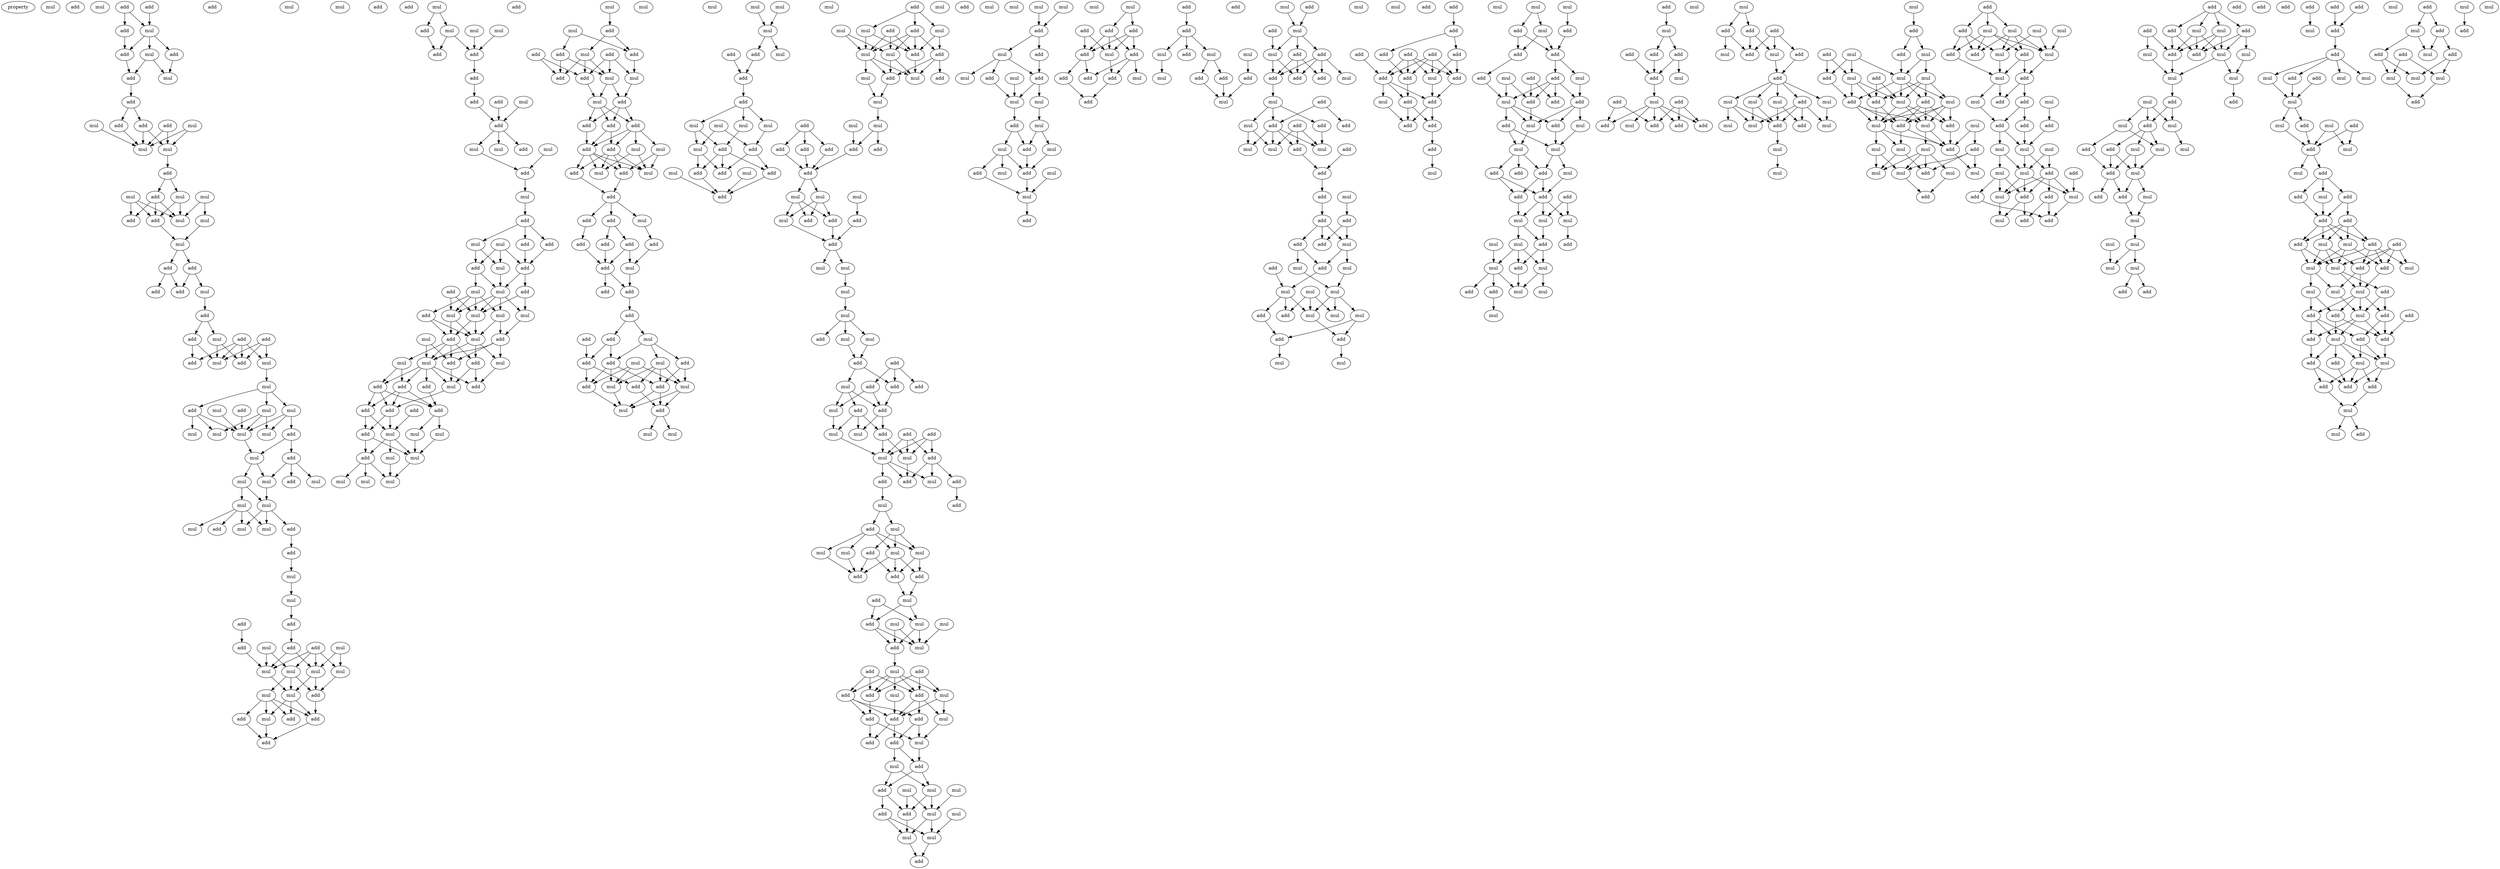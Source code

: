 digraph {
    node [fontcolor=black]
    property [mul=2,lf=1.8]
    0 [ label = mul ];
    1 [ label = add ];
    2 [ label = mul ];
    3 [ label = add ];
    4 [ label = add ];
    5 [ label = add ];
    6 [ label = mul ];
    7 [ label = add ];
    8 [ label = add ];
    9 [ label = mul ];
    10 [ label = add ];
    11 [ label = mul ];
    12 [ label = add ];
    13 [ label = add ];
    14 [ label = mul ];
    15 [ label = add ];
    16 [ label = add ];
    17 [ label = add ];
    18 [ label = mul ];
    19 [ label = mul ];
    20 [ label = mul ];
    21 [ label = add ];
    22 [ label = mul ];
    23 [ label = add ];
    24 [ label = mul ];
    25 [ label = mul ];
    26 [ label = add ];
    27 [ label = mul ];
    28 [ label = add ];
    29 [ label = mul ];
    30 [ label = mul ];
    31 [ label = mul ];
    32 [ label = add ];
    33 [ label = add ];
    34 [ label = mul ];
    35 [ label = mul ];
    36 [ label = add ];
    37 [ label = add ];
    38 [ label = add ];
    39 [ label = mul ];
    40 [ label = add ];
    41 [ label = add ];
    42 [ label = add ];
    43 [ label = mul ];
    44 [ label = mul ];
    45 [ label = add ];
    46 [ label = add ];
    47 [ label = mul ];
    48 [ label = add ];
    49 [ label = add ];
    50 [ label = mul ];
    51 [ label = mul ];
    52 [ label = mul ];
    53 [ label = mul ];
    54 [ label = add ];
    55 [ label = mul ];
    56 [ label = mul ];
    57 [ label = mul ];
    58 [ label = mul ];
    59 [ label = add ];
    60 [ label = add ];
    61 [ label = mul ];
    62 [ label = mul ];
    63 [ label = mul ];
    64 [ label = mul ];
    65 [ label = mul ];
    66 [ label = mul ];
    67 [ label = add ];
    68 [ label = mul ];
    69 [ label = mul ];
    70 [ label = add ];
    71 [ label = add ];
    72 [ label = add ];
    73 [ label = mul ];
    74 [ label = add ];
    75 [ label = mul ];
    76 [ label = add ];
    77 [ label = add ];
    78 [ label = add ];
    79 [ label = mul ];
    80 [ label = add ];
    81 [ label = mul ];
    82 [ label = add ];
    83 [ label = mul ];
    84 [ label = mul ];
    85 [ label = mul ];
    86 [ label = mul ];
    87 [ label = mul ];
    88 [ label = mul ];
    89 [ label = add ];
    90 [ label = mul ];
    91 [ label = add ];
    92 [ label = add ];
    93 [ label = add ];
    94 [ label = add ];
    95 [ label = mul ];
    96 [ label = mul ];
    97 [ label = add ];
    98 [ label = mul ];
    99 [ label = add ];
    100 [ label = mul ];
    101 [ label = add ];
    102 [ label = add ];
    103 [ label = add ];
    104 [ label = add ];
    105 [ label = add ];
    106 [ label = mul ];
    107 [ label = add ];
    108 [ label = mul ];
    109 [ label = add ];
    110 [ label = mul ];
    111 [ label = mul ];
    112 [ label = add ];
    113 [ label = mul ];
    114 [ label = add ];
    115 [ label = add ];
    116 [ label = mul ];
    117 [ label = mul ];
    118 [ label = add ];
    119 [ label = mul ];
    120 [ label = add ];
    121 [ label = add ];
    122 [ label = add ];
    123 [ label = mul ];
    124 [ label = mul ];
    125 [ label = add ];
    126 [ label = mul ];
    127 [ label = add ];
    128 [ label = mul ];
    129 [ label = mul ];
    130 [ label = mul ];
    131 [ label = add ];
    132 [ label = mul ];
    133 [ label = add ];
    134 [ label = mul ];
    135 [ label = add ];
    136 [ label = mul ];
    137 [ label = mul ];
    138 [ label = add ];
    139 [ label = mul ];
    140 [ label = add ];
    141 [ label = mul ];
    142 [ label = add ];
    143 [ label = add ];
    144 [ label = add ];
    145 [ label = add ];
    146 [ label = add ];
    147 [ label = add ];
    148 [ label = add ];
    149 [ label = mul ];
    150 [ label = mul ];
    151 [ label = mul ];
    152 [ label = add ];
    153 [ label = add ];
    154 [ label = mul ];
    155 [ label = mul ];
    156 [ label = mul ];
    157 [ label = mul ];
    158 [ label = mul ];
    159 [ label = mul ];
    160 [ label = add ];
    161 [ label = mul ];
    162 [ label = add ];
    163 [ label = mul ];
    164 [ label = add ];
    165 [ label = add ];
    166 [ label = add ];
    167 [ label = mul ];
    168 [ label = mul ];
    169 [ label = add ];
    170 [ label = add ];
    171 [ label = mul ];
    172 [ label = add ];
    173 [ label = add ];
    174 [ label = add ];
    175 [ label = add ];
    176 [ label = mul ];
    177 [ label = mul ];
    178 [ label = mul ];
    179 [ label = add ];
    180 [ label = add ];
    181 [ label = mul ];
    182 [ label = mul ];
    183 [ label = add ];
    184 [ label = add ];
    185 [ label = add ];
    186 [ label = add ];
    187 [ label = mul ];
    188 [ label = add ];
    189 [ label = mul ];
    190 [ label = add ];
    191 [ label = add ];
    192 [ label = add ];
    193 [ label = add ];
    194 [ label = mul ];
    195 [ label = add ];
    196 [ label = add ];
    197 [ label = add ];
    198 [ label = add ];
    199 [ label = mul ];
    200 [ label = add ];
    201 [ label = add ];
    202 [ label = add ];
    203 [ label = add ];
    204 [ label = mul ];
    205 [ label = add ];
    206 [ label = mul ];
    207 [ label = add ];
    208 [ label = add ];
    209 [ label = mul ];
    210 [ label = mul ];
    211 [ label = add ];
    212 [ label = mul ];
    213 [ label = add ];
    214 [ label = mul ];
    215 [ label = mul ];
    216 [ label = mul ];
    217 [ label = mul ];
    218 [ label = mul ];
    219 [ label = add ];
    220 [ label = add ];
    221 [ label = mul ];
    222 [ label = add ];
    223 [ label = mul ];
    224 [ label = add ];
    225 [ label = mul ];
    226 [ label = mul ];
    227 [ label = mul ];
    228 [ label = mul ];
    229 [ label = mul ];
    230 [ label = add ];
    231 [ label = add ];
    232 [ label = add ];
    233 [ label = add ];
    234 [ label = mul ];
    235 [ label = mul ];
    236 [ label = add ];
    237 [ label = add ];
    238 [ label = add ];
    239 [ label = mul ];
    240 [ label = add ];
    241 [ label = mul ];
    242 [ label = add ];
    243 [ label = mul ];
    244 [ label = mul ];
    245 [ label = mul ];
    246 [ label = add ];
    247 [ label = add ];
    248 [ label = mul ];
    249 [ label = mul ];
    250 [ label = add ];
    251 [ label = add ];
    252 [ label = mul ];
    253 [ label = mul ];
    254 [ label = mul ];
    255 [ label = mul ];
    256 [ label = add ];
    257 [ label = add ];
    258 [ label = add ];
    259 [ label = add ];
    260 [ label = add ];
    261 [ label = add ];
    262 [ label = add ];
    263 [ label = mul ];
    264 [ label = mul ];
    265 [ label = mul ];
    266 [ label = add ];
    267 [ label = mul ];
    268 [ label = add ];
    269 [ label = add ];
    270 [ label = add ];
    271 [ label = mul ];
    272 [ label = add ];
    273 [ label = mul ];
    274 [ label = mul ];
    275 [ label = mul ];
    276 [ label = mul ];
    277 [ label = add ];
    278 [ label = mul ];
    279 [ label = mul ];
    280 [ label = mul ];
    281 [ label = add ];
    282 [ label = add ];
    283 [ label = add ];
    284 [ label = add ];
    285 [ label = add ];
    286 [ label = mul ];
    287 [ label = add ];
    288 [ label = add ];
    289 [ label = mul ];
    290 [ label = add ];
    291 [ label = mul ];
    292 [ label = mul ];
    293 [ label = add ];
    294 [ label = add ];
    295 [ label = mul ];
    296 [ label = add ];
    297 [ label = mul ];
    298 [ label = add ];
    299 [ label = add ];
    300 [ label = mul ];
    301 [ label = add ];
    302 [ label = add ];
    303 [ label = mul ];
    304 [ label = add ];
    305 [ label = mul ];
    306 [ label = mul ];
    307 [ label = mul ];
    308 [ label = mul ];
    309 [ label = mul ];
    310 [ label = add ];
    311 [ label = add ];
    312 [ label = add ];
    313 [ label = add ];
    314 [ label = mul ];
    315 [ label = add ];
    316 [ label = mul ];
    317 [ label = mul ];
    318 [ label = add ];
    319 [ label = mul ];
    320 [ label = add ];
    321 [ label = mul ];
    322 [ label = add ];
    323 [ label = add ];
    324 [ label = mul ];
    325 [ label = mul ];
    326 [ label = mul ];
    327 [ label = add ];
    328 [ label = add ];
    329 [ label = add ];
    330 [ label = add ];
    331 [ label = add ];
    332 [ label = add ];
    333 [ label = mul ];
    334 [ label = add ];
    335 [ label = add ];
    336 [ label = mul ];
    337 [ label = mul ];
    338 [ label = add ];
    339 [ label = add ];
    340 [ label = mul ];
    341 [ label = mul ];
    342 [ label = mul ];
    343 [ label = add ];
    344 [ label = mul ];
    345 [ label = mul ];
    346 [ label = add ];
    347 [ label = mul ];
    348 [ label = mul ];
    349 [ label = add ];
    350 [ label = mul ];
    351 [ label = mul ];
    352 [ label = add ];
    353 [ label = mul ];
    354 [ label = add ];
    355 [ label = mul ];
    356 [ label = mul ];
    357 [ label = mul ];
    358 [ label = add ];
    359 [ label = add ];
    360 [ label = mul ];
    361 [ label = mul ];
    362 [ label = add ];
    363 [ label = mul ];
    364 [ label = mul ];
    365 [ label = mul ];
    366 [ label = add ];
    367 [ label = add ];
    368 [ label = mul ];
    369 [ label = add ];
    370 [ label = mul ];
    371 [ label = mul ];
    372 [ label = add ];
    373 [ label = mul ];
    374 [ label = add ];
    375 [ label = add ];
    376 [ label = add ];
    377 [ label = mul ];
    378 [ label = add ];
    379 [ label = add ];
    380 [ label = mul ];
    381 [ label = add ];
    382 [ label = add ];
    383 [ label = add ];
    384 [ label = add ];
    385 [ label = add ];
    386 [ label = add ];
    387 [ label = add ];
    388 [ label = mul ];
    389 [ label = add ];
    390 [ label = mul ];
    391 [ label = mul ];
    392 [ label = add ];
    393 [ label = add ];
    394 [ label = add ];
    395 [ label = mul ];
    396 [ label = mul ];
    397 [ label = mul ];
    398 [ label = add ];
    399 [ label = add ];
    400 [ label = mul ];
    401 [ label = mul ];
    402 [ label = add ];
    403 [ label = mul ];
    404 [ label = add ];
    405 [ label = add ];
    406 [ label = add ];
    407 [ label = mul ];
    408 [ label = add ];
    409 [ label = mul ];
    410 [ label = add ];
    411 [ label = add ];
    412 [ label = add ];
    413 [ label = mul ];
    414 [ label = add ];
    415 [ label = add ];
    416 [ label = add ];
    417 [ label = mul ];
    418 [ label = mul ];
    419 [ label = mul ];
    420 [ label = add ];
    421 [ label = add ];
    422 [ label = mul ];
    423 [ label = add ];
    424 [ label = mul ];
    425 [ label = add ];
    426 [ label = add ];
    427 [ label = add ];
    428 [ label = mul ];
    429 [ label = add ];
    430 [ label = mul ];
    431 [ label = add ];
    432 [ label = add ];
    433 [ label = mul ];
    434 [ label = mul ];
    435 [ label = mul ];
    436 [ label = mul ];
    437 [ label = mul ];
    438 [ label = mul ];
    439 [ label = mul ];
    440 [ label = add ];
    441 [ label = add ];
    442 [ label = add ];
    443 [ label = add ];
    444 [ label = mul ];
    445 [ label = add ];
    446 [ label = mul ];
    447 [ label = add ];
    448 [ label = add ];
    449 [ label = add ];
    450 [ label = add ];
    451 [ label = add ];
    452 [ label = add ];
    453 [ label = add ];
    454 [ label = mul ];
    455 [ label = add ];
    456 [ label = add ];
    457 [ label = add ];
    458 [ label = mul ];
    459 [ label = add ];
    460 [ label = add ];
    461 [ label = add ];
    462 [ label = add ];
    463 [ label = mul ];
    464 [ label = add ];
    465 [ label = mul ];
    466 [ label = mul ];
    467 [ label = mul ];
    468 [ label = add ];
    469 [ label = add ];
    470 [ label = mul ];
    471 [ label = add ];
    472 [ label = add ];
    473 [ label = add ];
    474 [ label = add ];
    475 [ label = add ];
    476 [ label = mul ];
    477 [ label = mul ];
    478 [ label = add ];
    479 [ label = add ];
    480 [ label = mul ];
    481 [ label = add ];
    482 [ label = add ];
    483 [ label = add ];
    484 [ label = mul ];
    485 [ label = mul ];
    486 [ label = mul ];
    487 [ label = mul ];
    488 [ label = add ];
    489 [ label = add ];
    490 [ label = add ];
    491 [ label = mul ];
    492 [ label = add ];
    493 [ label = add ];
    494 [ label = add ];
    495 [ label = mul ];
    496 [ label = mul ];
    497 [ label = mul ];
    498 [ label = mul ];
    499 [ label = add ];
    500 [ label = add ];
    501 [ label = mul ];
    502 [ label = mul ];
    503 [ label = add ];
    504 [ label = mul ];
    505 [ label = mul ];
    506 [ label = mul ];
    507 [ label = add ];
    508 [ label = add ];
    509 [ label = mul ];
    510 [ label = add ];
    511 [ label = mul ];
    512 [ label = add ];
    513 [ label = add ];
    514 [ label = add ];
    515 [ label = mul ];
    516 [ label = add ];
    517 [ label = mul ];
    518 [ label = mul ];
    519 [ label = add ];
    520 [ label = add ];
    521 [ label = add ];
    522 [ label = add ];
    523 [ label = add ];
    524 [ label = mul ];
    525 [ label = add ];
    526 [ label = mul ];
    527 [ label = add ];
    528 [ label = add ];
    529 [ label = add ];
    530 [ label = add ];
    531 [ label = mul ];
    532 [ label = mul ];
    533 [ label = add ];
    534 [ label = add ];
    535 [ label = mul ];
    536 [ label = mul ];
    537 [ label = mul ];
    538 [ label = mul ];
    539 [ label = add ];
    540 [ label = add ];
    541 [ label = mul ];
    542 [ label = mul ];
    543 [ label = add ];
    544 [ label = mul ];
    545 [ label = mul ];
    546 [ label = mul ];
    547 [ label = mul ];
    548 [ label = add ];
    549 [ label = add ];
    550 [ label = add ];
    551 [ label = mul ];
    552 [ label = mul ];
    553 [ label = mul ];
    554 [ label = add ];
    555 [ label = mul ];
    556 [ label = mul ];
    557 [ label = add ];
    558 [ label = add ];
    559 [ label = add ];
    560 [ label = add ];
    561 [ label = mul ];
    562 [ label = mul ];
    563 [ label = add ];
    564 [ label = mul ];
    565 [ label = add ];
    566 [ label = mul ];
    567 [ label = mul ];
    568 [ label = mul ];
    569 [ label = add ];
    570 [ label = mul ];
    571 [ label = mul ];
    572 [ label = add ];
    573 [ label = add ];
    574 [ label = mul ];
    575 [ label = mul ];
    576 [ label = mul ];
    577 [ label = mul ];
    578 [ label = add ];
    579 [ label = add ];
    580 [ label = mul ];
    581 [ label = mul ];
    582 [ label = add ];
    583 [ label = mul ];
    584 [ label = mul ];
    585 [ label = add ];
    586 [ label = mul ];
    587 [ label = add ];
    588 [ label = add ];
    589 [ label = mul ];
    590 [ label = mul ];
    591 [ label = add ];
    592 [ label = mul ];
    593 [ label = add ];
    594 [ label = add ];
    595 [ label = mul ];
    596 [ label = add ];
    597 [ label = add ];
    598 [ label = add ];
    599 [ label = mul ];
    600 [ label = mul ];
    601 [ label = mul ];
    602 [ label = mul ];
    603 [ label = add ];
    604 [ label = mul ];
    605 [ label = add ];
    606 [ label = add ];
    607 [ label = add ];
    608 [ label = mul ];
    609 [ label = add ];
    610 [ label = mul ];
    611 [ label = add ];
    612 [ label = mul ];
    613 [ label = add ];
    614 [ label = add ];
    615 [ label = add ];
    616 [ label = mul ];
    617 [ label = add ];
    618 [ label = mul ];
    619 [ label = add ];
    620 [ label = add ];
    621 [ label = mul ];
    622 [ label = mul ];
    623 [ label = mul ];
    624 [ label = add ];
    625 [ label = mul ];
    626 [ label = mul ];
    627 [ label = add ];
    628 [ label = add ];
    629 [ label = mul ];
    630 [ label = add ];
    631 [ label = add ];
    632 [ label = mul ];
    633 [ label = mul ];
    634 [ label = add ];
    635 [ label = mul ];
    636 [ label = add ];
    637 [ label = mul ];
    638 [ label = add ];
    639 [ label = mul ];
    640 [ label = add ];
    641 [ label = mul ];
    642 [ label = add ];
    643 [ label = add ];
    644 [ label = mul ];
    645 [ label = mul ];
    646 [ label = add ];
    647 [ label = mul ];
    648 [ label = add ];
    649 [ label = mul ];
    650 [ label = mul ];
    651 [ label = mul ];
    652 [ label = mul ];
    653 [ label = add ];
    654 [ label = add ];
    655 [ label = add ];
    656 [ label = add ];
    657 [ label = add ];
    658 [ label = add ];
    659 [ label = mul ];
    660 [ label = add ];
    661 [ label = mul ];
    662 [ label = mul ];
    663 [ label = add ];
    664 [ label = mul ];
    665 [ label = mul ];
    666 [ label = mul ];
    667 [ label = mul ];
    668 [ label = add ];
    669 [ label = add ];
    670 [ label = mul ];
    671 [ label = add ];
    672 [ label = mul ];
    673 [ label = add ];
    674 [ label = add ];
    675 [ label = mul ];
    676 [ label = add ];
    677 [ label = add ];
    678 [ label = add ];
    679 [ label = add ];
    680 [ label = add ];
    681 [ label = mul ];
    682 [ label = mul ];
    683 [ label = add ];
    684 [ label = add ];
    685 [ label = mul ];
    686 [ label = mul ];
    687 [ label = mul ];
    688 [ label = add ];
    689 [ label = add ];
    690 [ label = mul ];
    691 [ label = mul ];
    692 [ label = mul ];
    693 [ label = add ];
    694 [ label = add ];
    695 [ label = add ];
    696 [ label = add ];
    697 [ label = mul ];
    698 [ label = add ];
    699 [ label = add ];
    700 [ label = add ];
    701 [ label = mul ];
    702 [ label = add ];
    703 [ label = mul ];
    704 [ label = mul ];
    705 [ label = add ];
    706 [ label = add ];
    707 [ label = add ];
    708 [ label = add ];
    709 [ label = mul ];
    710 [ label = mul ];
    711 [ label = add ];
    712 [ label = add ];
    713 [ label = add ];
    714 [ label = mul ];
    715 [ label = add ];
    716 [ label = mul ];
    717 [ label = add ];
    718 [ label = add ];
    719 [ label = mul ];
    720 [ label = mul ];
    721 [ label = mul ];
    722 [ label = add ];
    723 [ label = mul ];
    724 [ label = mul ];
    725 [ label = add ];
    3 -> 5 [ name = 0 ];
    3 -> 6 [ name = 1 ];
    4 -> 6 [ name = 2 ];
    5 -> 8 [ name = 3 ];
    6 -> 7 [ name = 4 ];
    6 -> 8 [ name = 5 ];
    6 -> 9 [ name = 6 ];
    7 -> 11 [ name = 7 ];
    8 -> 10 [ name = 8 ];
    9 -> 10 [ name = 9 ];
    9 -> 11 [ name = 10 ];
    10 -> 13 [ name = 11 ];
    13 -> 15 [ name = 12 ];
    13 -> 16 [ name = 13 ];
    14 -> 19 [ name = 14 ];
    14 -> 20 [ name = 15 ];
    15 -> 19 [ name = 16 ];
    16 -> 19 [ name = 17 ];
    16 -> 20 [ name = 18 ];
    17 -> 19 [ name = 19 ];
    17 -> 20 [ name = 20 ];
    18 -> 19 [ name = 21 ];
    20 -> 21 [ name = 22 ];
    21 -> 23 [ name = 23 ];
    21 -> 24 [ name = 24 ];
    22 -> 27 [ name = 25 ];
    22 -> 29 [ name = 26 ];
    23 -> 26 [ name = 27 ];
    23 -> 27 [ name = 28 ];
    23 -> 28 [ name = 29 ];
    24 -> 27 [ name = 30 ];
    24 -> 28 [ name = 31 ];
    25 -> 26 [ name = 32 ];
    25 -> 27 [ name = 33 ];
    25 -> 28 [ name = 34 ];
    28 -> 30 [ name = 35 ];
    29 -> 30 [ name = 36 ];
    30 -> 32 [ name = 37 ];
    30 -> 33 [ name = 38 ];
    32 -> 36 [ name = 39 ];
    32 -> 37 [ name = 40 ];
    33 -> 35 [ name = 41 ];
    33 -> 37 [ name = 42 ];
    35 -> 38 [ name = 43 ];
    38 -> 39 [ name = 44 ];
    38 -> 40 [ name = 45 ];
    39 -> 43 [ name = 46 ];
    39 -> 45 [ name = 47 ];
    40 -> 43 [ name = 48 ];
    40 -> 46 [ name = 49 ];
    41 -> 43 [ name = 50 ];
    41 -> 44 [ name = 51 ];
    41 -> 45 [ name = 52 ];
    42 -> 43 [ name = 53 ];
    42 -> 44 [ name = 54 ];
    42 -> 45 [ name = 55 ];
    42 -> 46 [ name = 56 ];
    44 -> 47 [ name = 57 ];
    47 -> 48 [ name = 58 ];
    47 -> 50 [ name = 59 ];
    47 -> 51 [ name = 60 ];
    48 -> 55 [ name = 61 ];
    48 -> 56 [ name = 62 ];
    48 -> 57 [ name = 63 ];
    49 -> 56 [ name = 64 ];
    50 -> 53 [ name = 65 ];
    50 -> 54 [ name = 66 ];
    50 -> 56 [ name = 67 ];
    51 -> 53 [ name = 68 ];
    51 -> 56 [ name = 69 ];
    51 -> 57 [ name = 70 ];
    52 -> 56 [ name = 71 ];
    54 -> 58 [ name = 72 ];
    54 -> 59 [ name = 73 ];
    56 -> 58 [ name = 74 ];
    58 -> 62 [ name = 75 ];
    58 -> 63 [ name = 76 ];
    59 -> 60 [ name = 77 ];
    59 -> 61 [ name = 78 ];
    59 -> 63 [ name = 79 ];
    62 -> 64 [ name = 80 ];
    62 -> 65 [ name = 81 ];
    63 -> 65 [ name = 82 ];
    64 -> 66 [ name = 83 ];
    64 -> 68 [ name = 84 ];
    64 -> 69 [ name = 85 ];
    64 -> 70 [ name = 86 ];
    65 -> 67 [ name = 87 ];
    65 -> 68 [ name = 88 ];
    65 -> 69 [ name = 89 ];
    67 -> 71 [ name = 90 ];
    71 -> 73 [ name = 91 ];
    73 -> 75 [ name = 92 ];
    75 -> 76 [ name = 93 ];
    76 -> 78 [ name = 94 ];
    77 -> 82 [ name = 95 ];
    78 -> 83 [ name = 96 ];
    78 -> 84 [ name = 97 ];
    79 -> 84 [ name = 98 ];
    79 -> 85 [ name = 99 ];
    80 -> 83 [ name = 100 ];
    80 -> 84 [ name = 101 ];
    80 -> 85 [ name = 102 ];
    80 -> 86 [ name = 103 ];
    81 -> 83 [ name = 104 ];
    81 -> 86 [ name = 105 ];
    82 -> 84 [ name = 106 ];
    83 -> 88 [ name = 107 ];
    83 -> 89 [ name = 108 ];
    84 -> 88 [ name = 109 ];
    85 -> 87 [ name = 110 ];
    85 -> 88 [ name = 111 ];
    85 -> 89 [ name = 112 ];
    86 -> 89 [ name = 113 ];
    87 -> 90 [ name = 114 ];
    87 -> 91 [ name = 115 ];
    87 -> 92 [ name = 116 ];
    87 -> 93 [ name = 117 ];
    88 -> 90 [ name = 118 ];
    88 -> 91 [ name = 119 ];
    88 -> 93 [ name = 120 ];
    89 -> 91 [ name = 121 ];
    90 -> 94 [ name = 122 ];
    91 -> 94 [ name = 123 ];
    92 -> 94 [ name = 124 ];
    95 -> 97 [ name = 125 ];
    95 -> 100 [ name = 126 ];
    96 -> 101 [ name = 127 ];
    97 -> 102 [ name = 128 ];
    98 -> 101 [ name = 129 ];
    100 -> 101 [ name = 130 ];
    100 -> 102 [ name = 131 ];
    101 -> 103 [ name = 132 ];
    103 -> 104 [ name = 133 ];
    104 -> 107 [ name = 134 ];
    105 -> 107 [ name = 135 ];
    106 -> 107 [ name = 136 ];
    107 -> 108 [ name = 137 ];
    107 -> 109 [ name = 138 ];
    107 -> 111 [ name = 139 ];
    110 -> 112 [ name = 140 ];
    111 -> 112 [ name = 141 ];
    112 -> 113 [ name = 142 ];
    113 -> 114 [ name = 143 ];
    114 -> 115 [ name = 144 ];
    114 -> 117 [ name = 145 ];
    114 -> 118 [ name = 146 ];
    115 -> 120 [ name = 147 ];
    116 -> 119 [ name = 148 ];
    116 -> 120 [ name = 149 ];
    116 -> 121 [ name = 150 ];
    117 -> 119 [ name = 151 ];
    117 -> 121 [ name = 152 ];
    118 -> 120 [ name = 153 ];
    119 -> 123 [ name = 154 ];
    120 -> 123 [ name = 155 ];
    120 -> 125 [ name = 156 ];
    121 -> 123 [ name = 157 ];
    121 -> 124 [ name = 158 ];
    122 -> 128 [ name = 159 ];
    122 -> 129 [ name = 160 ];
    123 -> 126 [ name = 161 ];
    123 -> 128 [ name = 162 ];
    123 -> 129 [ name = 163 ];
    123 -> 130 [ name = 164 ];
    124 -> 127 [ name = 165 ];
    124 -> 128 [ name = 166 ];
    124 -> 129 [ name = 167 ];
    124 -> 130 [ name = 168 ];
    125 -> 126 [ name = 169 ];
    125 -> 129 [ name = 170 ];
    126 -> 131 [ name = 171 ];
    127 -> 133 [ name = 172 ];
    127 -> 134 [ name = 173 ];
    128 -> 133 [ name = 174 ];
    128 -> 134 [ name = 175 ];
    129 -> 133 [ name = 176 ];
    129 -> 134 [ name = 177 ];
    130 -> 131 [ name = 178 ];
    130 -> 134 [ name = 179 ];
    131 -> 136 [ name = 180 ];
    131 -> 138 [ name = 181 ];
    131 -> 139 [ name = 182 ];
    132 -> 138 [ name = 183 ];
    132 -> 139 [ name = 184 ];
    133 -> 135 [ name = 185 ];
    133 -> 137 [ name = 186 ];
    133 -> 138 [ name = 187 ];
    133 -> 139 [ name = 188 ];
    134 -> 135 [ name = 189 ];
    134 -> 136 [ name = 190 ];
    134 -> 139 [ name = 191 ];
    135 -> 140 [ name = 192 ];
    135 -> 141 [ name = 193 ];
    136 -> 140 [ name = 194 ];
    137 -> 143 [ name = 195 ];
    137 -> 144 [ name = 196 ];
    138 -> 141 [ name = 197 ];
    139 -> 140 [ name = 198 ];
    139 -> 141 [ name = 199 ];
    139 -> 142 [ name = 200 ];
    139 -> 143 [ name = 201 ];
    139 -> 144 [ name = 202 ];
    141 -> 148 [ name = 203 ];
    142 -> 147 [ name = 204 ];
    143 -> 145 [ name = 205 ];
    143 -> 147 [ name = 206 ];
    143 -> 148 [ name = 207 ];
    144 -> 145 [ name = 208 ];
    144 -> 147 [ name = 209 ];
    144 -> 148 [ name = 210 ];
    145 -> 150 [ name = 211 ];
    145 -> 152 [ name = 212 ];
    146 -> 150 [ name = 213 ];
    147 -> 149 [ name = 214 ];
    147 -> 151 [ name = 215 ];
    148 -> 150 [ name = 216 ];
    148 -> 152 [ name = 217 ];
    149 -> 155 [ name = 218 ];
    150 -> 153 [ name = 219 ];
    150 -> 154 [ name = 220 ];
    150 -> 155 [ name = 221 ];
    151 -> 155 [ name = 222 ];
    152 -> 153 [ name = 223 ];
    152 -> 155 [ name = 224 ];
    153 -> 156 [ name = 225 ];
    153 -> 157 [ name = 226 ];
    153 -> 158 [ name = 227 ];
    154 -> 156 [ name = 228 ];
    155 -> 156 [ name = 229 ];
    159 -> 160 [ name = 230 ];
    160 -> 163 [ name = 231 ];
    160 -> 165 [ name = 232 ];
    161 -> 165 [ name = 233 ];
    161 -> 166 [ name = 234 ];
    162 -> 167 [ name = 235 ];
    162 -> 168 [ name = 236 ];
    162 -> 169 [ name = 237 ];
    163 -> 167 [ name = 238 ];
    163 -> 169 [ name = 239 ];
    163 -> 170 [ name = 240 ];
    164 -> 169 [ name = 241 ];
    164 -> 170 [ name = 242 ];
    165 -> 168 [ name = 243 ];
    166 -> 167 [ name = 244 ];
    166 -> 170 [ name = 245 ];
    167 -> 171 [ name = 246 ];
    167 -> 172 [ name = 247 ];
    168 -> 172 [ name = 248 ];
    169 -> 171 [ name = 249 ];
    171 -> 173 [ name = 250 ];
    171 -> 174 [ name = 251 ];
    171 -> 175 [ name = 252 ];
    172 -> 173 [ name = 253 ];
    172 -> 174 [ name = 254 ];
    172 -> 175 [ name = 255 ];
    173 -> 180 [ name = 256 ];
    174 -> 176 [ name = 257 ];
    174 -> 178 [ name = 258 ];
    174 -> 179 [ name = 259 ];
    174 -> 180 [ name = 260 ];
    175 -> 179 [ name = 261 ];
    175 -> 180 [ name = 262 ];
    176 -> 181 [ name = 263 ];
    176 -> 182 [ name = 264 ];
    178 -> 182 [ name = 265 ];
    178 -> 184 [ name = 266 ];
    179 -> 181 [ name = 267 ];
    179 -> 182 [ name = 268 ];
    179 -> 183 [ name = 269 ];
    179 -> 184 [ name = 270 ];
    180 -> 181 [ name = 271 ];
    180 -> 182 [ name = 272 ];
    180 -> 183 [ name = 273 ];
    180 -> 184 [ name = 274 ];
    183 -> 185 [ name = 275 ];
    184 -> 185 [ name = 276 ];
    185 -> 186 [ name = 277 ];
    185 -> 188 [ name = 278 ];
    185 -> 189 [ name = 279 ];
    186 -> 191 [ name = 280 ];
    188 -> 190 [ name = 281 ];
    188 -> 193 [ name = 282 ];
    189 -> 192 [ name = 283 ];
    190 -> 195 [ name = 284 ];
    191 -> 195 [ name = 285 ];
    192 -> 194 [ name = 286 ];
    193 -> 194 [ name = 287 ];
    193 -> 195 [ name = 288 ];
    194 -> 196 [ name = 289 ];
    195 -> 196 [ name = 290 ];
    195 -> 197 [ name = 291 ];
    196 -> 198 [ name = 292 ];
    198 -> 199 [ name = 293 ];
    198 -> 201 [ name = 294 ];
    199 -> 202 [ name = 295 ];
    199 -> 204 [ name = 296 ];
    199 -> 205 [ name = 297 ];
    200 -> 203 [ name = 298 ];
    201 -> 203 [ name = 299 ];
    201 -> 205 [ name = 300 ];
    202 -> 208 [ name = 301 ];
    202 -> 209 [ name = 302 ];
    203 -> 207 [ name = 303 ];
    203 -> 211 [ name = 304 ];
    204 -> 207 [ name = 305 ];
    204 -> 208 [ name = 306 ];
    204 -> 209 [ name = 307 ];
    204 -> 210 [ name = 308 ];
    205 -> 208 [ name = 309 ];
    205 -> 210 [ name = 310 ];
    205 -> 211 [ name = 311 ];
    206 -> 209 [ name = 312 ];
    206 -> 210 [ name = 313 ];
    206 -> 211 [ name = 314 ];
    207 -> 213 [ name = 315 ];
    208 -> 212 [ name = 316 ];
    208 -> 213 [ name = 317 ];
    209 -> 212 [ name = 318 ];
    209 -> 213 [ name = 319 ];
    210 -> 212 [ name = 320 ];
    211 -> 212 [ name = 321 ];
    213 -> 216 [ name = 322 ];
    213 -> 217 [ name = 323 ];
    214 -> 218 [ name = 324 ];
    215 -> 218 [ name = 325 ];
    218 -> 220 [ name = 326 ];
    218 -> 221 [ name = 327 ];
    219 -> 222 [ name = 328 ];
    220 -> 222 [ name = 329 ];
    222 -> 224 [ name = 330 ];
    224 -> 225 [ name = 331 ];
    224 -> 226 [ name = 332 ];
    224 -> 227 [ name = 333 ];
    225 -> 229 [ name = 334 ];
    225 -> 230 [ name = 335 ];
    226 -> 231 [ name = 336 ];
    227 -> 230 [ name = 337 ];
    228 -> 229 [ name = 338 ];
    228 -> 231 [ name = 339 ];
    229 -> 232 [ name = 340 ];
    229 -> 236 [ name = 341 ];
    230 -> 232 [ name = 342 ];
    230 -> 233 [ name = 343 ];
    230 -> 236 [ name = 344 ];
    231 -> 233 [ name = 345 ];
    231 -> 236 [ name = 346 ];
    232 -> 237 [ name = 347 ];
    233 -> 237 [ name = 348 ];
    234 -> 237 [ name = 349 ];
    235 -> 237 [ name = 350 ];
    238 -> 240 [ name = 351 ];
    238 -> 241 [ name = 352 ];
    238 -> 243 [ name = 353 ];
    239 -> 244 [ name = 354 ];
    239 -> 245 [ name = 355 ];
    240 -> 244 [ name = 356 ];
    240 -> 245 [ name = 357 ];
    240 -> 246 [ name = 358 ];
    240 -> 247 [ name = 359 ];
    241 -> 246 [ name = 360 ];
    241 -> 247 [ name = 361 ];
    242 -> 244 [ name = 362 ];
    242 -> 245 [ name = 363 ];
    242 -> 246 [ name = 364 ];
    243 -> 245 [ name = 365 ];
    243 -> 246 [ name = 366 ];
    244 -> 248 [ name = 367 ];
    244 -> 250 [ name = 368 ];
    245 -> 248 [ name = 369 ];
    245 -> 249 [ name = 370 ];
    245 -> 250 [ name = 371 ];
    246 -> 248 [ name = 372 ];
    247 -> 248 [ name = 373 ];
    247 -> 250 [ name = 374 ];
    247 -> 251 [ name = 375 ];
    249 -> 252 [ name = 376 ];
    250 -> 252 [ name = 377 ];
    252 -> 255 [ name = 378 ];
    253 -> 258 [ name = 379 ];
    255 -> 258 [ name = 380 ];
    255 -> 261 [ name = 381 ];
    256 -> 257 [ name = 382 ];
    256 -> 259 [ name = 383 ];
    256 -> 260 [ name = 384 ];
    257 -> 262 [ name = 385 ];
    258 -> 262 [ name = 386 ];
    259 -> 262 [ name = 387 ];
    260 -> 262 [ name = 388 ];
    262 -> 263 [ name = 389 ];
    262 -> 264 [ name = 390 ];
    263 -> 266 [ name = 391 ];
    263 -> 267 [ name = 392 ];
    263 -> 268 [ name = 393 ];
    264 -> 266 [ name = 394 ];
    264 -> 267 [ name = 395 ];
    264 -> 268 [ name = 396 ];
    265 -> 269 [ name = 397 ];
    267 -> 270 [ name = 398 ];
    268 -> 270 [ name = 399 ];
    269 -> 270 [ name = 400 ];
    270 -> 271 [ name = 401 ];
    270 -> 273 [ name = 402 ];
    273 -> 275 [ name = 403 ];
    275 -> 276 [ name = 404 ];
    276 -> 277 [ name = 405 ];
    276 -> 278 [ name = 406 ];
    276 -> 280 [ name = 407 ];
    278 -> 281 [ name = 408 ];
    280 -> 281 [ name = 409 ];
    281 -> 285 [ name = 410 ];
    281 -> 286 [ name = 411 ];
    282 -> 283 [ name = 412 ];
    282 -> 284 [ name = 413 ];
    282 -> 285 [ name = 414 ];
    283 -> 287 [ name = 415 ];
    283 -> 289 [ name = 416 ];
    285 -> 287 [ name = 417 ];
    286 -> 287 [ name = 418 ];
    286 -> 288 [ name = 419 ];
    286 -> 289 [ name = 420 ];
    287 -> 291 [ name = 421 ];
    287 -> 293 [ name = 422 ];
    288 -> 291 [ name = 423 ];
    288 -> 292 [ name = 424 ];
    288 -> 293 [ name = 425 ];
    289 -> 292 [ name = 426 ];
    290 -> 295 [ name = 427 ];
    290 -> 296 [ name = 428 ];
    290 -> 297 [ name = 429 ];
    292 -> 295 [ name = 430 ];
    293 -> 295 [ name = 431 ];
    293 -> 297 [ name = 432 ];
    294 -> 295 [ name = 433 ];
    294 -> 296 [ name = 434 ];
    294 -> 297 [ name = 435 ];
    295 -> 299 [ name = 436 ];
    295 -> 300 [ name = 437 ];
    295 -> 301 [ name = 438 ];
    296 -> 298 [ name = 439 ];
    296 -> 300 [ name = 440 ];
    296 -> 301 [ name = 441 ];
    297 -> 301 [ name = 442 ];
    298 -> 302 [ name = 443 ];
    299 -> 303 [ name = 444 ];
    303 -> 304 [ name = 445 ];
    303 -> 305 [ name = 446 ];
    304 -> 306 [ name = 447 ];
    304 -> 307 [ name = 448 ];
    304 -> 308 [ name = 449 ];
    304 -> 309 [ name = 450 ];
    305 -> 306 [ name = 451 ];
    305 -> 309 [ name = 452 ];
    305 -> 310 [ name = 453 ];
    306 -> 311 [ name = 454 ];
    306 -> 313 [ name = 455 ];
    307 -> 312 [ name = 456 ];
    308 -> 312 [ name = 457 ];
    309 -> 311 [ name = 458 ];
    309 -> 312 [ name = 459 ];
    309 -> 313 [ name = 460 ];
    310 -> 311 [ name = 461 ];
    310 -> 312 [ name = 462 ];
    311 -> 314 [ name = 463 ];
    313 -> 314 [ name = 464 ];
    314 -> 317 [ name = 465 ];
    314 -> 318 [ name = 466 ];
    315 -> 317 [ name = 467 ];
    315 -> 318 [ name = 468 ];
    316 -> 321 [ name = 469 ];
    317 -> 320 [ name = 470 ];
    317 -> 321 [ name = 471 ];
    318 -> 320 [ name = 472 ];
    318 -> 321 [ name = 473 ];
    319 -> 320 [ name = 474 ];
    319 -> 321 [ name = 475 ];
    320 -> 324 [ name = 476 ];
    322 -> 326 [ name = 477 ];
    322 -> 327 [ name = 478 ];
    322 -> 329 [ name = 479 ];
    323 -> 327 [ name = 480 ];
    323 -> 328 [ name = 481 ];
    323 -> 329 [ name = 482 ];
    324 -> 325 [ name = 483 ];
    324 -> 326 [ name = 484 ];
    324 -> 327 [ name = 485 ];
    324 -> 328 [ name = 486 ];
    324 -> 329 [ name = 487 ];
    325 -> 331 [ name = 488 ];
    326 -> 331 [ name = 489 ];
    326 -> 333 [ name = 490 ];
    327 -> 332 [ name = 491 ];
    328 -> 330 [ name = 492 ];
    328 -> 331 [ name = 493 ];
    328 -> 332 [ name = 494 ];
    329 -> 330 [ name = 495 ];
    329 -> 331 [ name = 496 ];
    329 -> 333 [ name = 497 ];
    330 -> 334 [ name = 498 ];
    330 -> 336 [ name = 499 ];
    331 -> 334 [ name = 500 ];
    331 -> 335 [ name = 501 ];
    332 -> 335 [ name = 502 ];
    332 -> 336 [ name = 503 ];
    333 -> 336 [ name = 504 ];
    334 -> 337 [ name = 505 ];
    334 -> 338 [ name = 506 ];
    336 -> 338 [ name = 507 ];
    337 -> 339 [ name = 508 ];
    337 -> 341 [ name = 509 ];
    338 -> 339 [ name = 510 ];
    338 -> 341 [ name = 511 ];
    339 -> 343 [ name = 512 ];
    339 -> 346 [ name = 513 ];
    340 -> 344 [ name = 514 ];
    341 -> 343 [ name = 515 ];
    341 -> 344 [ name = 516 ];
    342 -> 343 [ name = 517 ];
    342 -> 344 [ name = 518 ];
    343 -> 348 [ name = 519 ];
    344 -> 347 [ name = 520 ];
    344 -> 348 [ name = 521 ];
    345 -> 347 [ name = 522 ];
    346 -> 347 [ name = 523 ];
    346 -> 348 [ name = 524 ];
    347 -> 349 [ name = 525 ];
    348 -> 349 [ name = 526 ];
    350 -> 352 [ name = 527 ];
    351 -> 352 [ name = 528 ];
    352 -> 353 [ name = 529 ];
    352 -> 354 [ name = 530 ];
    353 -> 355 [ name = 531 ];
    353 -> 358 [ name = 532 ];
    353 -> 359 [ name = 533 ];
    354 -> 359 [ name = 534 ];
    356 -> 360 [ name = 535 ];
    358 -> 360 [ name = 536 ];
    359 -> 360 [ name = 537 ];
    359 -> 361 [ name = 538 ];
    360 -> 362 [ name = 539 ];
    361 -> 363 [ name = 540 ];
    362 -> 365 [ name = 541 ];
    362 -> 366 [ name = 542 ];
    363 -> 364 [ name = 543 ];
    363 -> 366 [ name = 544 ];
    364 -> 367 [ name = 545 ];
    365 -> 367 [ name = 546 ];
    365 -> 368 [ name = 547 ];
    365 -> 369 [ name = 548 ];
    366 -> 367 [ name = 549 ];
    367 -> 371 [ name = 550 ];
    369 -> 371 [ name = 551 ];
    370 -> 371 [ name = 552 ];
    371 -> 372 [ name = 553 ];
    373 -> 374 [ name = 554 ];
    373 -> 376 [ name = 555 ];
    374 -> 377 [ name = 556 ];
    374 -> 378 [ name = 557 ];
    374 -> 379 [ name = 558 ];
    375 -> 377 [ name = 559 ];
    375 -> 379 [ name = 560 ];
    376 -> 377 [ name = 561 ];
    376 -> 378 [ name = 562 ];
    376 -> 379 [ name = 563 ];
    377 -> 383 [ name = 564 ];
    378 -> 380 [ name = 565 ];
    378 -> 381 [ name = 566 ];
    378 -> 383 [ name = 567 ];
    379 -> 381 [ name = 568 ];
    379 -> 382 [ name = 569 ];
    382 -> 384 [ name = 570 ];
    383 -> 384 [ name = 571 ];
    385 -> 386 [ name = 572 ];
    386 -> 388 [ name = 573 ];
    386 -> 389 [ name = 574 ];
    386 -> 390 [ name = 575 ];
    388 -> 395 [ name = 576 ];
    390 -> 392 [ name = 577 ];
    390 -> 394 [ name = 578 ];
    391 -> 393 [ name = 579 ];
    392 -> 396 [ name = 580 ];
    393 -> 396 [ name = 581 ];
    394 -> 396 [ name = 582 ];
    397 -> 400 [ name = 583 ];
    398 -> 400 [ name = 584 ];
    399 -> 403 [ name = 585 ];
    400 -> 402 [ name = 586 ];
    400 -> 403 [ name = 587 ];
    400 -> 404 [ name = 588 ];
    402 -> 405 [ name = 589 ];
    402 -> 406 [ name = 590 ];
    402 -> 407 [ name = 591 ];
    402 -> 408 [ name = 592 ];
    403 -> 405 [ name = 593 ];
    403 -> 408 [ name = 594 ];
    404 -> 405 [ name = 595 ];
    404 -> 406 [ name = 596 ];
    404 -> 408 [ name = 597 ];
    408 -> 409 [ name = 598 ];
    409 -> 413 [ name = 599 ];
    409 -> 414 [ name = 600 ];
    409 -> 415 [ name = 601 ];
    410 -> 412 [ name = 602 ];
    410 -> 415 [ name = 603 ];
    411 -> 416 [ name = 604 ];
    411 -> 418 [ name = 605 ];
    411 -> 419 [ name = 606 ];
    413 -> 417 [ name = 607 ];
    413 -> 419 [ name = 608 ];
    414 -> 418 [ name = 609 ];
    415 -> 416 [ name = 610 ];
    415 -> 417 [ name = 611 ];
    415 -> 418 [ name = 612 ];
    415 -> 419 [ name = 613 ];
    416 -> 421 [ name = 614 ];
    420 -> 421 [ name = 615 ];
    421 -> 423 [ name = 616 ];
    422 -> 426 [ name = 617 ];
    423 -> 425 [ name = 618 ];
    425 -> 427 [ name = 619 ];
    425 -> 428 [ name = 620 ];
    425 -> 429 [ name = 621 ];
    426 -> 428 [ name = 622 ];
    426 -> 429 [ name = 623 ];
    427 -> 432 [ name = 624 ];
    427 -> 433 [ name = 625 ];
    428 -> 430 [ name = 626 ];
    428 -> 432 [ name = 627 ];
    430 -> 434 [ name = 628 ];
    431 -> 436 [ name = 629 ];
    432 -> 436 [ name = 630 ];
    433 -> 434 [ name = 631 ];
    434 -> 437 [ name = 632 ];
    434 -> 438 [ name = 633 ];
    434 -> 439 [ name = 634 ];
    435 -> 437 [ name = 635 ];
    435 -> 439 [ name = 636 ];
    435 -> 440 [ name = 637 ];
    436 -> 439 [ name = 638 ];
    436 -> 440 [ name = 639 ];
    436 -> 441 [ name = 640 ];
    438 -> 442 [ name = 641 ];
    438 -> 443 [ name = 642 ];
    439 -> 443 [ name = 643 ];
    441 -> 442 [ name = 644 ];
    442 -> 444 [ name = 645 ];
    443 -> 446 [ name = 646 ];
    447 -> 448 [ name = 647 ];
    448 -> 449 [ name = 648 ];
    448 -> 450 [ name = 649 ];
    449 -> 454 [ name = 650 ];
    449 -> 457 [ name = 651 ];
    450 -> 455 [ name = 652 ];
    451 -> 454 [ name = 653 ];
    451 -> 455 [ name = 654 ];
    451 -> 456 [ name = 655 ];
    451 -> 457 [ name = 656 ];
    452 -> 454 [ name = 657 ];
    452 -> 455 [ name = 658 ];
    452 -> 456 [ name = 659 ];
    452 -> 457 [ name = 660 ];
    453 -> 456 [ name = 661 ];
    454 -> 460 [ name = 662 ];
    455 -> 459 [ name = 663 ];
    456 -> 458 [ name = 664 ];
    456 -> 459 [ name = 665 ];
    456 -> 460 [ name = 666 ];
    457 -> 460 [ name = 667 ];
    458 -> 461 [ name = 668 ];
    459 -> 461 [ name = 669 ];
    459 -> 462 [ name = 670 ];
    460 -> 461 [ name = 671 ];
    460 -> 462 [ name = 672 ];
    462 -> 464 [ name = 673 ];
    464 -> 465 [ name = 674 ];
    466 -> 469 [ name = 675 ];
    466 -> 470 [ name = 676 ];
    467 -> 468 [ name = 677 ];
    468 -> 471 [ name = 678 ];
    469 -> 471 [ name = 679 ];
    469 -> 472 [ name = 680 ];
    470 -> 471 [ name = 681 ];
    470 -> 472 [ name = 682 ];
    471 -> 474 [ name = 683 ];
    471 -> 476 [ name = 684 ];
    472 -> 475 [ name = 685 ];
    473 -> 478 [ name = 686 ];
    473 -> 479 [ name = 687 ];
    474 -> 478 [ name = 688 ];
    474 -> 479 [ name = 689 ];
    474 -> 480 [ name = 690 ];
    474 -> 481 [ name = 691 ];
    475 -> 480 [ name = 692 ];
    476 -> 481 [ name = 693 ];
    477 -> 478 [ name = 694 ];
    477 -> 480 [ name = 695 ];
    478 -> 484 [ name = 696 ];
    480 -> 482 [ name = 697 ];
    480 -> 483 [ name = 698 ];
    480 -> 484 [ name = 699 ];
    481 -> 483 [ name = 700 ];
    481 -> 484 [ name = 701 ];
    481 -> 485 [ name = 702 ];
    482 -> 486 [ name = 703 ];
    482 -> 487 [ name = 704 ];
    483 -> 486 [ name = 705 ];
    484 -> 487 [ name = 706 ];
    485 -> 486 [ name = 707 ];
    486 -> 490 [ name = 708 ];
    486 -> 491 [ name = 709 ];
    487 -> 488 [ name = 710 ];
    487 -> 489 [ name = 711 ];
    487 -> 490 [ name = 712 ];
    488 -> 492 [ name = 713 ];
    488 -> 494 [ name = 714 ];
    490 -> 492 [ name = 715 ];
    490 -> 494 [ name = 716 ];
    491 -> 492 [ name = 717 ];
    492 -> 495 [ name = 718 ];
    492 -> 496 [ name = 719 ];
    492 -> 497 [ name = 720 ];
    493 -> 496 [ name = 721 ];
    493 -> 497 [ name = 722 ];
    494 -> 495 [ name = 723 ];
    495 -> 500 [ name = 724 ];
    495 -> 501 [ name = 725 ];
    496 -> 499 [ name = 726 ];
    497 -> 500 [ name = 727 ];
    498 -> 502 [ name = 728 ];
    500 -> 503 [ name = 729 ];
    500 -> 504 [ name = 730 ];
    501 -> 502 [ name = 731 ];
    501 -> 503 [ name = 732 ];
    501 -> 504 [ name = 733 ];
    502 -> 505 [ name = 734 ];
    502 -> 507 [ name = 735 ];
    502 -> 508 [ name = 736 ];
    503 -> 505 [ name = 737 ];
    504 -> 505 [ name = 738 ];
    504 -> 506 [ name = 739 ];
    508 -> 509 [ name = 740 ];
    510 -> 511 [ name = 741 ];
    511 -> 512 [ name = 742 ];
    511 -> 514 [ name = 743 ];
    512 -> 516 [ name = 744 ];
    513 -> 516 [ name = 745 ];
    514 -> 516 [ name = 746 ];
    514 -> 517 [ name = 747 ];
    516 -> 518 [ name = 748 ];
    518 -> 521 [ name = 749 ];
    518 -> 522 [ name = 750 ];
    518 -> 523 [ name = 751 ];
    518 -> 524 [ name = 752 ];
    518 -> 525 [ name = 753 ];
    519 -> 522 [ name = 754 ];
    519 -> 523 [ name = 755 ];
    519 -> 525 [ name = 756 ];
    520 -> 521 [ name = 757 ];
    520 -> 522 [ name = 758 ];
    526 -> 528 [ name = 759 ];
    526 -> 529 [ name = 760 ];
    527 -> 530 [ name = 761 ];
    527 -> 531 [ name = 762 ];
    527 -> 533 [ name = 763 ];
    528 -> 531 [ name = 764 ];
    528 -> 533 [ name = 765 ];
    529 -> 532 [ name = 766 ];
    529 -> 533 [ name = 767 ];
    530 -> 534 [ name = 768 ];
    531 -> 534 [ name = 769 ];
    534 -> 535 [ name = 770 ];
    534 -> 536 [ name = 771 ];
    534 -> 537 [ name = 772 ];
    534 -> 538 [ name = 773 ];
    534 -> 539 [ name = 774 ];
    535 -> 540 [ name = 775 ];
    535 -> 543 [ name = 776 ];
    536 -> 541 [ name = 777 ];
    536 -> 543 [ name = 778 ];
    536 -> 544 [ name = 779 ];
    537 -> 542 [ name = 780 ];
    538 -> 541 [ name = 781 ];
    538 -> 543 [ name = 782 ];
    539 -> 540 [ name = 783 ];
    539 -> 541 [ name = 784 ];
    539 -> 542 [ name = 785 ];
    539 -> 543 [ name = 786 ];
    543 -> 545 [ name = 787 ];
    545 -> 546 [ name = 788 ];
    547 -> 548 [ name = 789 ];
    548 -> 550 [ name = 790 ];
    548 -> 551 [ name = 791 ];
    549 -> 554 [ name = 792 ];
    549 -> 556 [ name = 793 ];
    550 -> 555 [ name = 794 ];
    551 -> 553 [ name = 795 ];
    551 -> 555 [ name = 796 ];
    552 -> 554 [ name = 797 ];
    552 -> 555 [ name = 798 ];
    552 -> 556 [ name = 799 ];
    553 -> 558 [ name = 800 ];
    553 -> 560 [ name = 801 ];
    553 -> 561 [ name = 802 ];
    553 -> 562 [ name = 803 ];
    554 -> 559 [ name = 804 ];
    555 -> 559 [ name = 805 ];
    555 -> 560 [ name = 806 ];
    555 -> 561 [ name = 807 ];
    555 -> 562 [ name = 808 ];
    556 -> 558 [ name = 809 ];
    556 -> 559 [ name = 810 ];
    556 -> 562 [ name = 811 ];
    557 -> 558 [ name = 812 ];
    557 -> 562 [ name = 813 ];
    558 -> 563 [ name = 814 ];
    558 -> 567 [ name = 815 ];
    559 -> 563 [ name = 816 ];
    559 -> 566 [ name = 817 ];
    559 -> 567 [ name = 818 ];
    560 -> 563 [ name = 819 ];
    560 -> 565 [ name = 820 ];
    560 -> 566 [ name = 821 ];
    560 -> 567 [ name = 822 ];
    561 -> 563 [ name = 823 ];
    561 -> 565 [ name = 824 ];
    561 -> 566 [ name = 825 ];
    561 -> 567 [ name = 826 ];
    562 -> 565 [ name = 827 ];
    562 -> 566 [ name = 828 ];
    562 -> 567 [ name = 829 ];
    563 -> 568 [ name = 830 ];
    563 -> 572 [ name = 831 ];
    564 -> 569 [ name = 832 ];
    564 -> 572 [ name = 833 ];
    565 -> 572 [ name = 834 ];
    566 -> 571 [ name = 835 ];
    566 -> 572 [ name = 836 ];
    567 -> 568 [ name = 837 ];
    567 -> 570 [ name = 838 ];
    567 -> 572 [ name = 839 ];
    568 -> 573 [ name = 840 ];
    568 -> 574 [ name = 841 ];
    569 -> 573 [ name = 842 ];
    569 -> 575 [ name = 843 ];
    569 -> 577 [ name = 844 ];
    570 -> 574 [ name = 845 ];
    570 -> 577 [ name = 846 ];
    571 -> 573 [ name = 847 ];
    571 -> 574 [ name = 848 ];
    571 -> 576 [ name = 849 ];
    571 -> 577 [ name = 850 ];
    572 -> 575 [ name = 851 ];
    576 -> 578 [ name = 852 ];
    577 -> 578 [ name = 853 ];
    579 -> 580 [ name = 854 ];
    579 -> 582 [ name = 855 ];
    579 -> 584 [ name = 856 ];
    580 -> 586 [ name = 857 ];
    580 -> 587 [ name = 858 ];
    580 -> 588 [ name = 859 ];
    580 -> 589 [ name = 860 ];
    581 -> 586 [ name = 861 ];
    582 -> 585 [ name = 862 ];
    582 -> 588 [ name = 863 ];
    582 -> 589 [ name = 864 ];
    583 -> 586 [ name = 865 ];
    583 -> 589 [ name = 866 ];
    584 -> 585 [ name = 867 ];
    584 -> 586 [ name = 868 ];
    584 -> 587 [ name = 869 ];
    584 -> 588 [ name = 870 ];
    585 -> 590 [ name = 871 ];
    586 -> 591 [ name = 872 ];
    587 -> 590 [ name = 873 ];
    587 -> 591 [ name = 874 ];
    589 -> 590 [ name = 875 ];
    590 -> 592 [ name = 876 ];
    590 -> 594 [ name = 877 ];
    591 -> 593 [ name = 878 ];
    591 -> 594 [ name = 879 ];
    592 -> 597 [ name = 880 ];
    593 -> 596 [ name = 881 ];
    593 -> 597 [ name = 882 ];
    595 -> 598 [ name = 883 ];
    596 -> 601 [ name = 884 ];
    597 -> 600 [ name = 885 ];
    597 -> 601 [ name = 886 ];
    598 -> 601 [ name = 887 ];
    599 -> 604 [ name = 888 ];
    599 -> 605 [ name = 889 ];
    600 -> 602 [ name = 890 ];
    600 -> 604 [ name = 891 ];
    601 -> 604 [ name = 892 ];
    601 -> 605 [ name = 893 ];
    602 -> 606 [ name = 894 ];
    602 -> 609 [ name = 895 ];
    602 -> 610 [ name = 896 ];
    603 -> 608 [ name = 897 ];
    604 -> 606 [ name = 898 ];
    604 -> 608 [ name = 899 ];
    604 -> 610 [ name = 900 ];
    605 -> 606 [ name = 901 ];
    605 -> 607 [ name = 902 ];
    605 -> 608 [ name = 903 ];
    605 -> 610 [ name = 904 ];
    606 -> 611 [ name = 905 ];
    606 -> 612 [ name = 906 ];
    607 -> 611 [ name = 907 ];
    607 -> 613 [ name = 908 ];
    608 -> 613 [ name = 909 ];
    609 -> 613 [ name = 910 ];
    610 -> 612 [ name = 911 ];
    614 -> 615 [ name = 912 ];
    614 -> 616 [ name = 913 ];
    614 -> 617 [ name = 914 ];
    614 -> 618 [ name = 915 ];
    615 -> 620 [ name = 916 ];
    615 -> 624 [ name = 917 ];
    616 -> 620 [ name = 918 ];
    616 -> 623 [ name = 919 ];
    616 -> 624 [ name = 920 ];
    617 -> 620 [ name = 921 ];
    617 -> 622 [ name = 922 ];
    617 -> 623 [ name = 923 ];
    618 -> 620 [ name = 924 ];
    618 -> 623 [ name = 925 ];
    618 -> 624 [ name = 926 ];
    619 -> 621 [ name = 927 ];
    619 -> 624 [ name = 928 ];
    621 -> 626 [ name = 929 ];
    622 -> 625 [ name = 930 ];
    623 -> 625 [ name = 931 ];
    623 -> 626 [ name = 932 ];
    624 -> 626 [ name = 933 ];
    625 -> 628 [ name = 934 ];
    626 -> 630 [ name = 935 ];
    629 -> 632 [ name = 936 ];
    629 -> 633 [ name = 937 ];
    629 -> 634 [ name = 938 ];
    630 -> 633 [ name = 939 ];
    630 -> 634 [ name = 940 ];
    632 -> 635 [ name = 941 ];
    632 -> 636 [ name = 942 ];
    633 -> 637 [ name = 943 ];
    634 -> 635 [ name = 944 ];
    634 -> 638 [ name = 945 ];
    634 -> 639 [ name = 946 ];
    635 -> 641 [ name = 947 ];
    636 -> 640 [ name = 948 ];
    638 -> 640 [ name = 949 ];
    638 -> 641 [ name = 950 ];
    639 -> 640 [ name = 951 ];
    639 -> 641 [ name = 952 ];
    640 -> 642 [ name = 953 ];
    640 -> 643 [ name = 954 ];
    641 -> 643 [ name = 955 ];
    641 -> 644 [ name = 956 ];
    643 -> 645 [ name = 957 ];
    644 -> 645 [ name = 958 ];
    645 -> 649 [ name = 959 ];
    647 -> 651 [ name = 960 ];
    648 -> 650 [ name = 961 ];
    649 -> 651 [ name = 962 ];
    649 -> 652 [ name = 963 ];
    652 -> 654 [ name = 964 ];
    652 -> 655 [ name = 965 ];
    653 -> 657 [ name = 966 ];
    656 -> 657 [ name = 967 ];
    657 -> 658 [ name = 968 ];
    658 -> 659 [ name = 969 ];
    658 -> 660 [ name = 970 ];
    658 -> 661 [ name = 971 ];
    658 -> 662 [ name = 972 ];
    659 -> 664 [ name = 973 ];
    660 -> 664 [ name = 974 ];
    663 -> 664 [ name = 975 ];
    664 -> 665 [ name = 976 ];
    664 -> 669 [ name = 977 ];
    665 -> 671 [ name = 978 ];
    667 -> 670 [ name = 979 ];
    667 -> 671 [ name = 980 ];
    668 -> 670 [ name = 981 ];
    668 -> 671 [ name = 982 ];
    669 -> 671 [ name = 983 ];
    671 -> 672 [ name = 984 ];
    671 -> 673 [ name = 985 ];
    673 -> 674 [ name = 986 ];
    673 -> 675 [ name = 987 ];
    673 -> 676 [ name = 988 ];
    674 -> 677 [ name = 989 ];
    675 -> 677 [ name = 990 ];
    676 -> 677 [ name = 991 ];
    676 -> 678 [ name = 992 ];
    677 -> 680 [ name = 993 ];
    677 -> 681 [ name = 994 ];
    677 -> 682 [ name = 995 ];
    677 -> 683 [ name = 996 ];
    678 -> 680 [ name = 997 ];
    678 -> 681 [ name = 998 ];
    678 -> 682 [ name = 999 ];
    678 -> 683 [ name = 1000 ];
    679 -> 684 [ name = 1001 ];
    679 -> 685 [ name = 1002 ];
    679 -> 687 [ name = 1003 ];
    679 -> 688 [ name = 1004 ];
    680 -> 684 [ name = 1005 ];
    680 -> 685 [ name = 1006 ];
    680 -> 686 [ name = 1007 ];
    680 -> 688 [ name = 1008 ];
    681 -> 684 [ name = 1009 ];
    681 -> 686 [ name = 1010 ];
    681 -> 687 [ name = 1011 ];
    682 -> 686 [ name = 1012 ];
    682 -> 687 [ name = 1013 ];
    682 -> 688 [ name = 1014 ];
    683 -> 686 [ name = 1015 ];
    683 -> 687 [ name = 1016 ];
    684 -> 691 [ name = 1017 ];
    684 -> 692 [ name = 1018 ];
    686 -> 690 [ name = 1019 ];
    686 -> 691 [ name = 1020 ];
    687 -> 689 [ name = 1021 ];
    687 -> 692 [ name = 1022 ];
    688 -> 692 [ name = 1023 ];
    689 -> 695 [ name = 1024 ];
    689 -> 697 [ name = 1025 ];
    690 -> 693 [ name = 1026 ];
    690 -> 694 [ name = 1027 ];
    691 -> 697 [ name = 1028 ];
    692 -> 693 [ name = 1029 ];
    692 -> 694 [ name = 1030 ];
    692 -> 695 [ name = 1031 ];
    692 -> 697 [ name = 1032 ];
    693 -> 699 [ name = 1033 ];
    693 -> 700 [ name = 1034 ];
    693 -> 701 [ name = 1035 ];
    694 -> 698 [ name = 1036 ];
    694 -> 701 [ name = 1037 ];
    695 -> 698 [ name = 1038 ];
    695 -> 699 [ name = 1039 ];
    696 -> 698 [ name = 1040 ];
    697 -> 698 [ name = 1041 ];
    697 -> 700 [ name = 1042 ];
    697 -> 701 [ name = 1043 ];
    698 -> 704 [ name = 1044 ];
    699 -> 703 [ name = 1045 ];
    699 -> 704 [ name = 1046 ];
    700 -> 702 [ name = 1047 ];
    701 -> 702 [ name = 1048 ];
    701 -> 703 [ name = 1049 ];
    701 -> 704 [ name = 1050 ];
    701 -> 705 [ name = 1051 ];
    702 -> 706 [ name = 1052 ];
    702 -> 708 [ name = 1053 ];
    703 -> 706 [ name = 1054 ];
    703 -> 707 [ name = 1055 ];
    703 -> 708 [ name = 1056 ];
    704 -> 707 [ name = 1057 ];
    704 -> 708 [ name = 1058 ];
    705 -> 708 [ name = 1059 ];
    706 -> 709 [ name = 1060 ];
    707 -> 709 [ name = 1061 ];
    709 -> 710 [ name = 1062 ];
    709 -> 711 [ name = 1063 ];
    712 -> 713 [ name = 1064 ];
    712 -> 714 [ name = 1065 ];
    713 -> 716 [ name = 1066 ];
    713 -> 717 [ name = 1067 ];
    714 -> 716 [ name = 1068 ];
    714 -> 718 [ name = 1069 ];
    715 -> 719 [ name = 1070 ];
    715 -> 720 [ name = 1071 ];
    717 -> 719 [ name = 1072 ];
    717 -> 721 [ name = 1073 ];
    718 -> 720 [ name = 1074 ];
    718 -> 721 [ name = 1075 ];
    719 -> 722 [ name = 1076 ];
    720 -> 722 [ name = 1077 ];
    723 -> 725 [ name = 1078 ];
}
